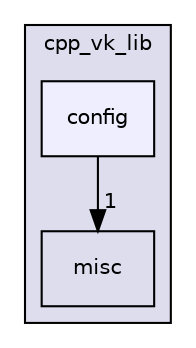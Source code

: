 digraph "config" {
  compound=true
  node [ fontsize="10", fontname="Helvetica"];
  edge [ labelfontsize="10", labelfontname="Helvetica"];
  subgraph clusterdir_ff8df762ee7a92ae5aae7a0c53291ef2 {
    graph [ bgcolor="#ddddee", pencolor="black", label="cpp_vk_lib" fontname="Helvetica", fontsize="10", URL="dir_ff8df762ee7a92ae5aae7a0c53291ef2.html"]
  dir_a96a181b2223d4a5b0fefbb0d587a17c [shape=box label="misc" URL="dir_a96a181b2223d4a5b0fefbb0d587a17c.html"];
  dir_ae49bd75de9b43f084e4af76ac66124a [shape=box, label="config", style="filled", fillcolor="#eeeeff", pencolor="black", URL="dir_ae49bd75de9b43f084e4af76ac66124a.html"];
  }
  dir_ae49bd75de9b43f084e4af76ac66124a->dir_a96a181b2223d4a5b0fefbb0d587a17c [headlabel="1", labeldistance=1.5 headhref="dir_000025_000021.html"];
}
